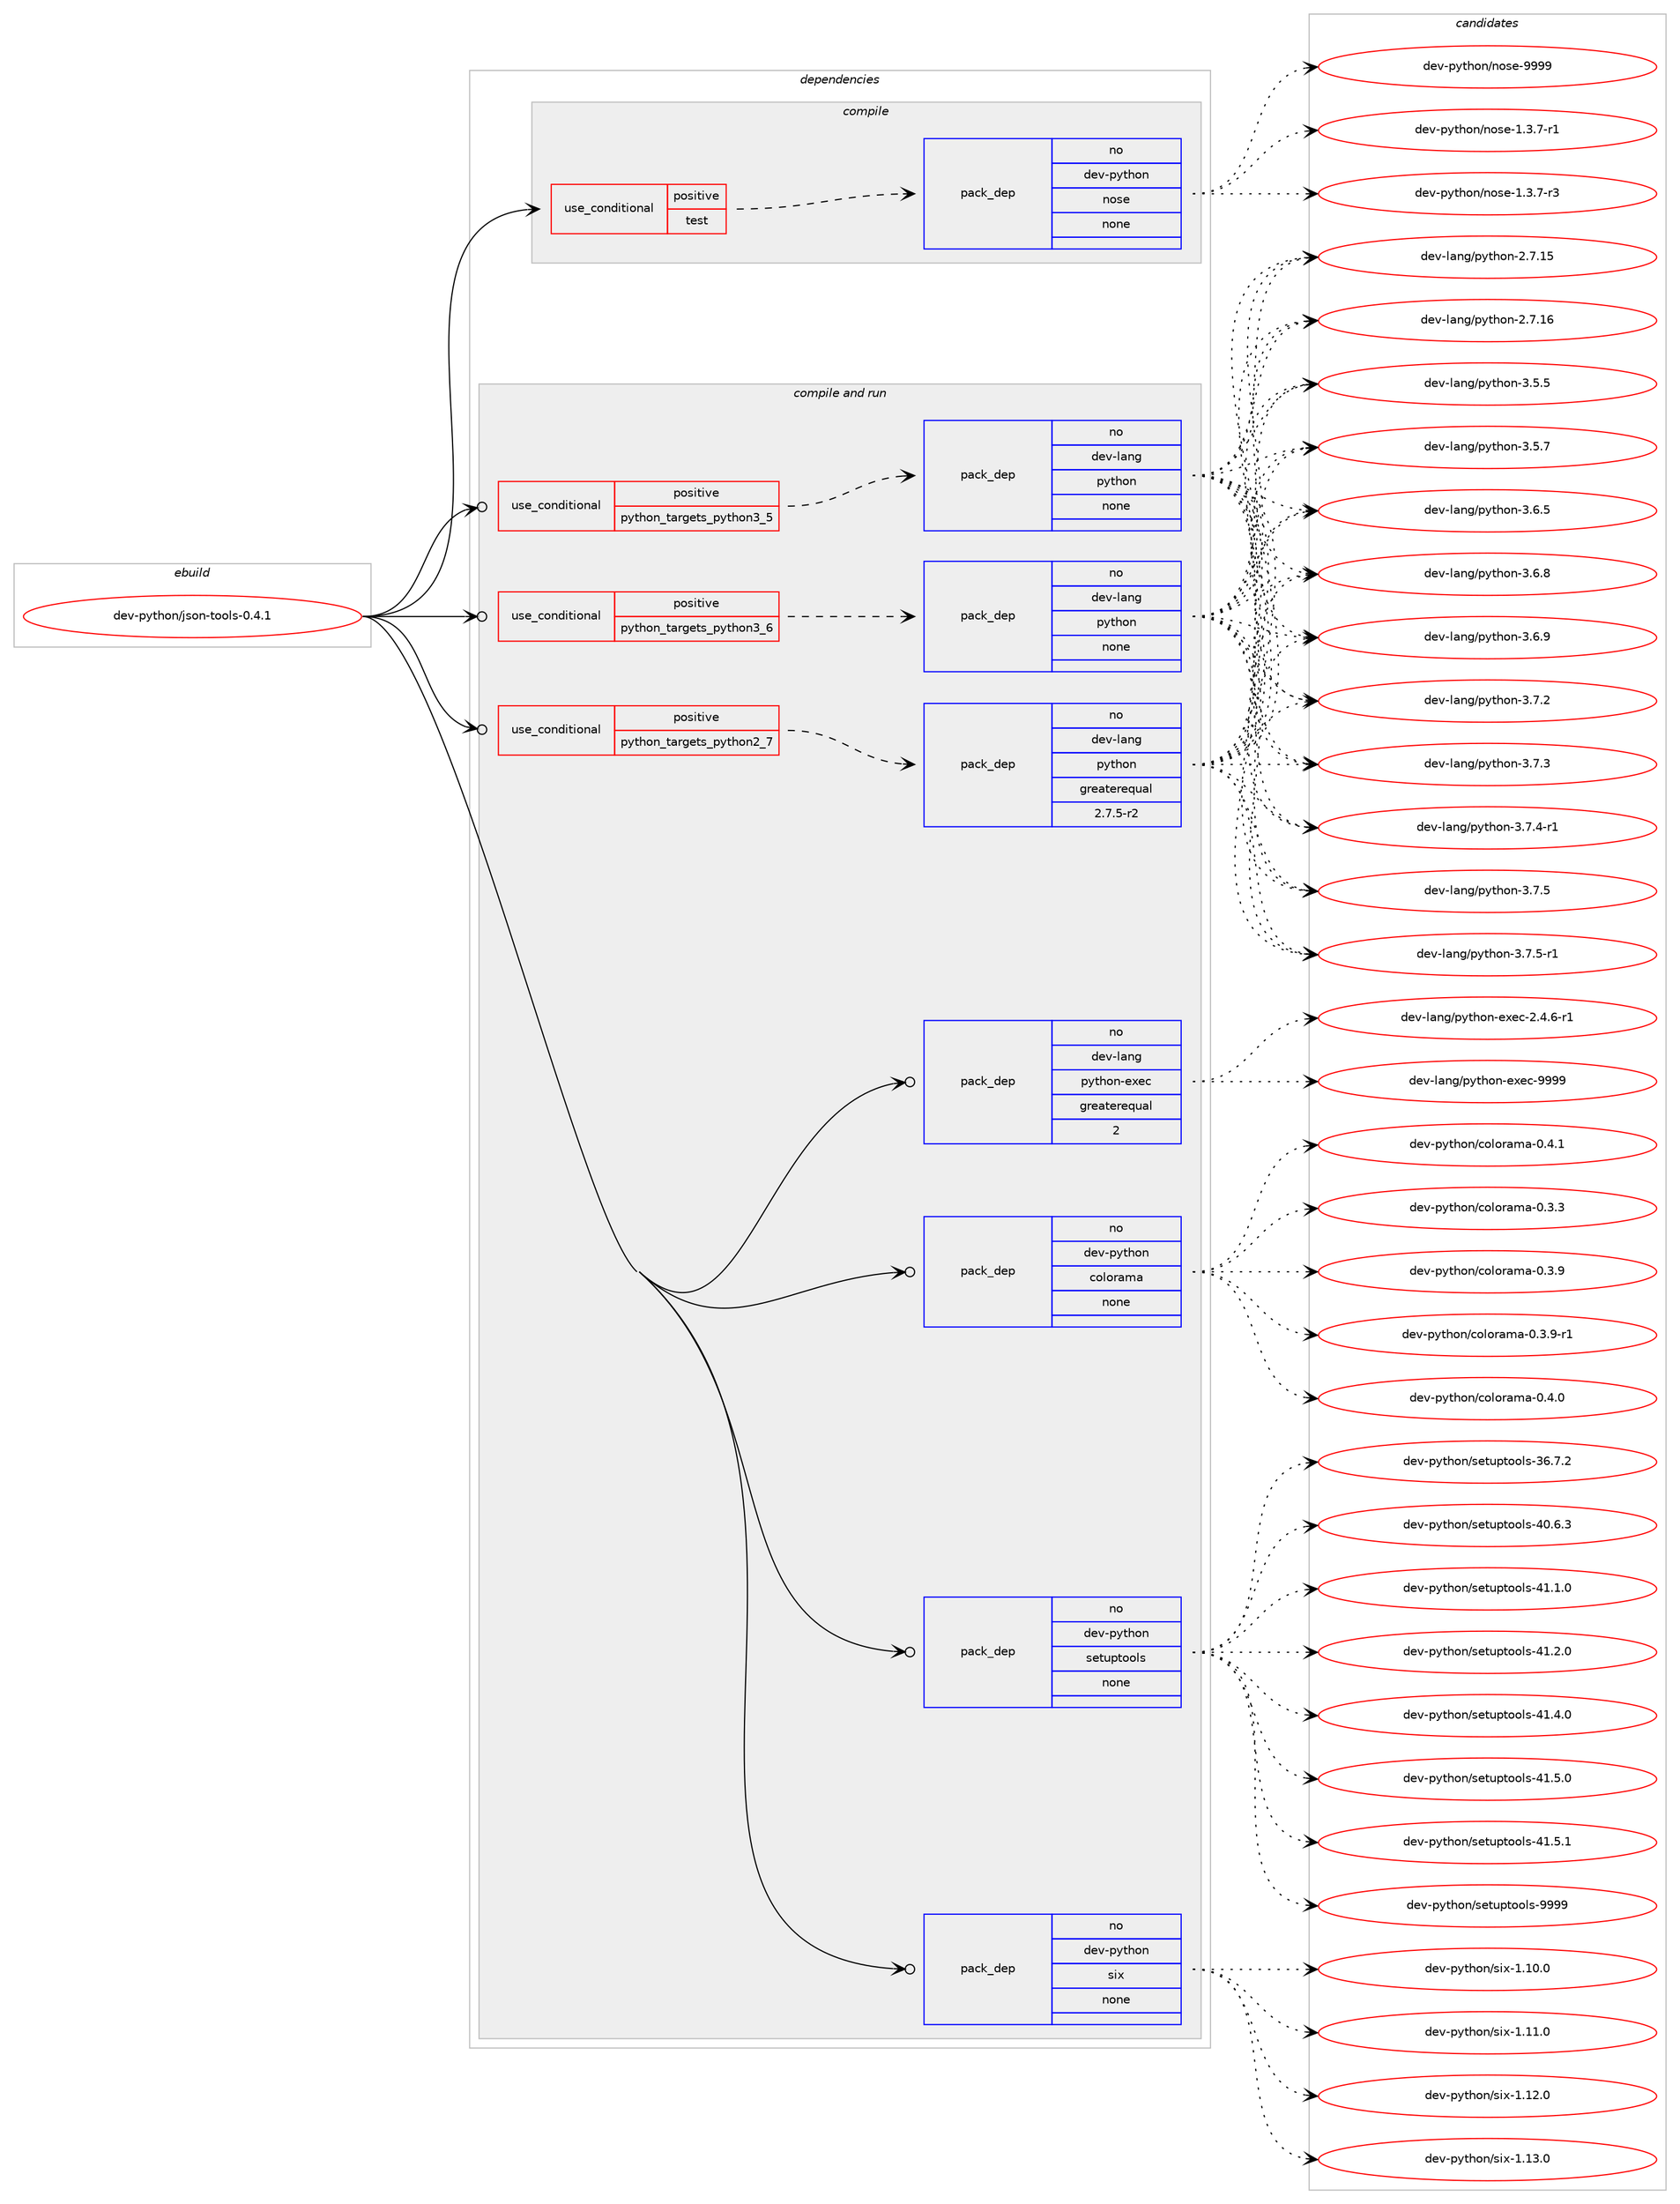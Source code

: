 digraph prolog {

# *************
# Graph options
# *************

newrank=true;
concentrate=true;
compound=true;
graph [rankdir=LR,fontname=Helvetica,fontsize=10,ranksep=1.5];#, ranksep=2.5, nodesep=0.2];
edge  [arrowhead=vee];
node  [fontname=Helvetica,fontsize=10];

# **********
# The ebuild
# **********

subgraph cluster_leftcol {
color=gray;
rank=same;
label=<<i>ebuild</i>>;
id [label="dev-python/json-tools-0.4.1", color=red, width=4, href="../dev-python/json-tools-0.4.1.svg"];
}

# ****************
# The dependencies
# ****************

subgraph cluster_midcol {
color=gray;
label=<<i>dependencies</i>>;
subgraph cluster_compile {
fillcolor="#eeeeee";
style=filled;
label=<<i>compile</i>>;
subgraph cond141504 {
dependency611450 [label=<<TABLE BORDER="0" CELLBORDER="1" CELLSPACING="0" CELLPADDING="4"><TR><TD ROWSPAN="3" CELLPADDING="10">use_conditional</TD></TR><TR><TD>positive</TD></TR><TR><TD>test</TD></TR></TABLE>>, shape=none, color=red];
subgraph pack458143 {
dependency611451 [label=<<TABLE BORDER="0" CELLBORDER="1" CELLSPACING="0" CELLPADDING="4" WIDTH="220"><TR><TD ROWSPAN="6" CELLPADDING="30">pack_dep</TD></TR><TR><TD WIDTH="110">no</TD></TR><TR><TD>dev-python</TD></TR><TR><TD>nose</TD></TR><TR><TD>none</TD></TR><TR><TD></TD></TR></TABLE>>, shape=none, color=blue];
}
dependency611450:e -> dependency611451:w [weight=20,style="dashed",arrowhead="vee"];
}
id:e -> dependency611450:w [weight=20,style="solid",arrowhead="vee"];
}
subgraph cluster_compileandrun {
fillcolor="#eeeeee";
style=filled;
label=<<i>compile and run</i>>;
subgraph cond141505 {
dependency611452 [label=<<TABLE BORDER="0" CELLBORDER="1" CELLSPACING="0" CELLPADDING="4"><TR><TD ROWSPAN="3" CELLPADDING="10">use_conditional</TD></TR><TR><TD>positive</TD></TR><TR><TD>python_targets_python2_7</TD></TR></TABLE>>, shape=none, color=red];
subgraph pack458144 {
dependency611453 [label=<<TABLE BORDER="0" CELLBORDER="1" CELLSPACING="0" CELLPADDING="4" WIDTH="220"><TR><TD ROWSPAN="6" CELLPADDING="30">pack_dep</TD></TR><TR><TD WIDTH="110">no</TD></TR><TR><TD>dev-lang</TD></TR><TR><TD>python</TD></TR><TR><TD>greaterequal</TD></TR><TR><TD>2.7.5-r2</TD></TR></TABLE>>, shape=none, color=blue];
}
dependency611452:e -> dependency611453:w [weight=20,style="dashed",arrowhead="vee"];
}
id:e -> dependency611452:w [weight=20,style="solid",arrowhead="odotvee"];
subgraph cond141506 {
dependency611454 [label=<<TABLE BORDER="0" CELLBORDER="1" CELLSPACING="0" CELLPADDING="4"><TR><TD ROWSPAN="3" CELLPADDING="10">use_conditional</TD></TR><TR><TD>positive</TD></TR><TR><TD>python_targets_python3_5</TD></TR></TABLE>>, shape=none, color=red];
subgraph pack458145 {
dependency611455 [label=<<TABLE BORDER="0" CELLBORDER="1" CELLSPACING="0" CELLPADDING="4" WIDTH="220"><TR><TD ROWSPAN="6" CELLPADDING="30">pack_dep</TD></TR><TR><TD WIDTH="110">no</TD></TR><TR><TD>dev-lang</TD></TR><TR><TD>python</TD></TR><TR><TD>none</TD></TR><TR><TD></TD></TR></TABLE>>, shape=none, color=blue];
}
dependency611454:e -> dependency611455:w [weight=20,style="dashed",arrowhead="vee"];
}
id:e -> dependency611454:w [weight=20,style="solid",arrowhead="odotvee"];
subgraph cond141507 {
dependency611456 [label=<<TABLE BORDER="0" CELLBORDER="1" CELLSPACING="0" CELLPADDING="4"><TR><TD ROWSPAN="3" CELLPADDING="10">use_conditional</TD></TR><TR><TD>positive</TD></TR><TR><TD>python_targets_python3_6</TD></TR></TABLE>>, shape=none, color=red];
subgraph pack458146 {
dependency611457 [label=<<TABLE BORDER="0" CELLBORDER="1" CELLSPACING="0" CELLPADDING="4" WIDTH="220"><TR><TD ROWSPAN="6" CELLPADDING="30">pack_dep</TD></TR><TR><TD WIDTH="110">no</TD></TR><TR><TD>dev-lang</TD></TR><TR><TD>python</TD></TR><TR><TD>none</TD></TR><TR><TD></TD></TR></TABLE>>, shape=none, color=blue];
}
dependency611456:e -> dependency611457:w [weight=20,style="dashed",arrowhead="vee"];
}
id:e -> dependency611456:w [weight=20,style="solid",arrowhead="odotvee"];
subgraph pack458147 {
dependency611458 [label=<<TABLE BORDER="0" CELLBORDER="1" CELLSPACING="0" CELLPADDING="4" WIDTH="220"><TR><TD ROWSPAN="6" CELLPADDING="30">pack_dep</TD></TR><TR><TD WIDTH="110">no</TD></TR><TR><TD>dev-lang</TD></TR><TR><TD>python-exec</TD></TR><TR><TD>greaterequal</TD></TR><TR><TD>2</TD></TR></TABLE>>, shape=none, color=blue];
}
id:e -> dependency611458:w [weight=20,style="solid",arrowhead="odotvee"];
subgraph pack458148 {
dependency611459 [label=<<TABLE BORDER="0" CELLBORDER="1" CELLSPACING="0" CELLPADDING="4" WIDTH="220"><TR><TD ROWSPAN="6" CELLPADDING="30">pack_dep</TD></TR><TR><TD WIDTH="110">no</TD></TR><TR><TD>dev-python</TD></TR><TR><TD>colorama</TD></TR><TR><TD>none</TD></TR><TR><TD></TD></TR></TABLE>>, shape=none, color=blue];
}
id:e -> dependency611459:w [weight=20,style="solid",arrowhead="odotvee"];
subgraph pack458149 {
dependency611460 [label=<<TABLE BORDER="0" CELLBORDER="1" CELLSPACING="0" CELLPADDING="4" WIDTH="220"><TR><TD ROWSPAN="6" CELLPADDING="30">pack_dep</TD></TR><TR><TD WIDTH="110">no</TD></TR><TR><TD>dev-python</TD></TR><TR><TD>setuptools</TD></TR><TR><TD>none</TD></TR><TR><TD></TD></TR></TABLE>>, shape=none, color=blue];
}
id:e -> dependency611460:w [weight=20,style="solid",arrowhead="odotvee"];
subgraph pack458150 {
dependency611461 [label=<<TABLE BORDER="0" CELLBORDER="1" CELLSPACING="0" CELLPADDING="4" WIDTH="220"><TR><TD ROWSPAN="6" CELLPADDING="30">pack_dep</TD></TR><TR><TD WIDTH="110">no</TD></TR><TR><TD>dev-python</TD></TR><TR><TD>six</TD></TR><TR><TD>none</TD></TR><TR><TD></TD></TR></TABLE>>, shape=none, color=blue];
}
id:e -> dependency611461:w [weight=20,style="solid",arrowhead="odotvee"];
}
subgraph cluster_run {
fillcolor="#eeeeee";
style=filled;
label=<<i>run</i>>;
}
}

# **************
# The candidates
# **************

subgraph cluster_choices {
rank=same;
color=gray;
label=<<i>candidates</i>>;

subgraph choice458143 {
color=black;
nodesep=1;
choice10010111845112121116104111110471101111151014549465146554511449 [label="dev-python/nose-1.3.7-r1", color=red, width=4,href="../dev-python/nose-1.3.7-r1.svg"];
choice10010111845112121116104111110471101111151014549465146554511451 [label="dev-python/nose-1.3.7-r3", color=red, width=4,href="../dev-python/nose-1.3.7-r3.svg"];
choice10010111845112121116104111110471101111151014557575757 [label="dev-python/nose-9999", color=red, width=4,href="../dev-python/nose-9999.svg"];
dependency611451:e -> choice10010111845112121116104111110471101111151014549465146554511449:w [style=dotted,weight="100"];
dependency611451:e -> choice10010111845112121116104111110471101111151014549465146554511451:w [style=dotted,weight="100"];
dependency611451:e -> choice10010111845112121116104111110471101111151014557575757:w [style=dotted,weight="100"];
}
subgraph choice458144 {
color=black;
nodesep=1;
choice10010111845108971101034711212111610411111045504655464953 [label="dev-lang/python-2.7.15", color=red, width=4,href="../dev-lang/python-2.7.15.svg"];
choice10010111845108971101034711212111610411111045504655464954 [label="dev-lang/python-2.7.16", color=red, width=4,href="../dev-lang/python-2.7.16.svg"];
choice100101118451089711010347112121116104111110455146534653 [label="dev-lang/python-3.5.5", color=red, width=4,href="../dev-lang/python-3.5.5.svg"];
choice100101118451089711010347112121116104111110455146534655 [label="dev-lang/python-3.5.7", color=red, width=4,href="../dev-lang/python-3.5.7.svg"];
choice100101118451089711010347112121116104111110455146544653 [label="dev-lang/python-3.6.5", color=red, width=4,href="../dev-lang/python-3.6.5.svg"];
choice100101118451089711010347112121116104111110455146544656 [label="dev-lang/python-3.6.8", color=red, width=4,href="../dev-lang/python-3.6.8.svg"];
choice100101118451089711010347112121116104111110455146544657 [label="dev-lang/python-3.6.9", color=red, width=4,href="../dev-lang/python-3.6.9.svg"];
choice100101118451089711010347112121116104111110455146554650 [label="dev-lang/python-3.7.2", color=red, width=4,href="../dev-lang/python-3.7.2.svg"];
choice100101118451089711010347112121116104111110455146554651 [label="dev-lang/python-3.7.3", color=red, width=4,href="../dev-lang/python-3.7.3.svg"];
choice1001011184510897110103471121211161041111104551465546524511449 [label="dev-lang/python-3.7.4-r1", color=red, width=4,href="../dev-lang/python-3.7.4-r1.svg"];
choice100101118451089711010347112121116104111110455146554653 [label="dev-lang/python-3.7.5", color=red, width=4,href="../dev-lang/python-3.7.5.svg"];
choice1001011184510897110103471121211161041111104551465546534511449 [label="dev-lang/python-3.7.5-r1", color=red, width=4,href="../dev-lang/python-3.7.5-r1.svg"];
dependency611453:e -> choice10010111845108971101034711212111610411111045504655464953:w [style=dotted,weight="100"];
dependency611453:e -> choice10010111845108971101034711212111610411111045504655464954:w [style=dotted,weight="100"];
dependency611453:e -> choice100101118451089711010347112121116104111110455146534653:w [style=dotted,weight="100"];
dependency611453:e -> choice100101118451089711010347112121116104111110455146534655:w [style=dotted,weight="100"];
dependency611453:e -> choice100101118451089711010347112121116104111110455146544653:w [style=dotted,weight="100"];
dependency611453:e -> choice100101118451089711010347112121116104111110455146544656:w [style=dotted,weight="100"];
dependency611453:e -> choice100101118451089711010347112121116104111110455146544657:w [style=dotted,weight="100"];
dependency611453:e -> choice100101118451089711010347112121116104111110455146554650:w [style=dotted,weight="100"];
dependency611453:e -> choice100101118451089711010347112121116104111110455146554651:w [style=dotted,weight="100"];
dependency611453:e -> choice1001011184510897110103471121211161041111104551465546524511449:w [style=dotted,weight="100"];
dependency611453:e -> choice100101118451089711010347112121116104111110455146554653:w [style=dotted,weight="100"];
dependency611453:e -> choice1001011184510897110103471121211161041111104551465546534511449:w [style=dotted,weight="100"];
}
subgraph choice458145 {
color=black;
nodesep=1;
choice10010111845108971101034711212111610411111045504655464953 [label="dev-lang/python-2.7.15", color=red, width=4,href="../dev-lang/python-2.7.15.svg"];
choice10010111845108971101034711212111610411111045504655464954 [label="dev-lang/python-2.7.16", color=red, width=4,href="../dev-lang/python-2.7.16.svg"];
choice100101118451089711010347112121116104111110455146534653 [label="dev-lang/python-3.5.5", color=red, width=4,href="../dev-lang/python-3.5.5.svg"];
choice100101118451089711010347112121116104111110455146534655 [label="dev-lang/python-3.5.7", color=red, width=4,href="../dev-lang/python-3.5.7.svg"];
choice100101118451089711010347112121116104111110455146544653 [label="dev-lang/python-3.6.5", color=red, width=4,href="../dev-lang/python-3.6.5.svg"];
choice100101118451089711010347112121116104111110455146544656 [label="dev-lang/python-3.6.8", color=red, width=4,href="../dev-lang/python-3.6.8.svg"];
choice100101118451089711010347112121116104111110455146544657 [label="dev-lang/python-3.6.9", color=red, width=4,href="../dev-lang/python-3.6.9.svg"];
choice100101118451089711010347112121116104111110455146554650 [label="dev-lang/python-3.7.2", color=red, width=4,href="../dev-lang/python-3.7.2.svg"];
choice100101118451089711010347112121116104111110455146554651 [label="dev-lang/python-3.7.3", color=red, width=4,href="../dev-lang/python-3.7.3.svg"];
choice1001011184510897110103471121211161041111104551465546524511449 [label="dev-lang/python-3.7.4-r1", color=red, width=4,href="../dev-lang/python-3.7.4-r1.svg"];
choice100101118451089711010347112121116104111110455146554653 [label="dev-lang/python-3.7.5", color=red, width=4,href="../dev-lang/python-3.7.5.svg"];
choice1001011184510897110103471121211161041111104551465546534511449 [label="dev-lang/python-3.7.5-r1", color=red, width=4,href="../dev-lang/python-3.7.5-r1.svg"];
dependency611455:e -> choice10010111845108971101034711212111610411111045504655464953:w [style=dotted,weight="100"];
dependency611455:e -> choice10010111845108971101034711212111610411111045504655464954:w [style=dotted,weight="100"];
dependency611455:e -> choice100101118451089711010347112121116104111110455146534653:w [style=dotted,weight="100"];
dependency611455:e -> choice100101118451089711010347112121116104111110455146534655:w [style=dotted,weight="100"];
dependency611455:e -> choice100101118451089711010347112121116104111110455146544653:w [style=dotted,weight="100"];
dependency611455:e -> choice100101118451089711010347112121116104111110455146544656:w [style=dotted,weight="100"];
dependency611455:e -> choice100101118451089711010347112121116104111110455146544657:w [style=dotted,weight="100"];
dependency611455:e -> choice100101118451089711010347112121116104111110455146554650:w [style=dotted,weight="100"];
dependency611455:e -> choice100101118451089711010347112121116104111110455146554651:w [style=dotted,weight="100"];
dependency611455:e -> choice1001011184510897110103471121211161041111104551465546524511449:w [style=dotted,weight="100"];
dependency611455:e -> choice100101118451089711010347112121116104111110455146554653:w [style=dotted,weight="100"];
dependency611455:e -> choice1001011184510897110103471121211161041111104551465546534511449:w [style=dotted,weight="100"];
}
subgraph choice458146 {
color=black;
nodesep=1;
choice10010111845108971101034711212111610411111045504655464953 [label="dev-lang/python-2.7.15", color=red, width=4,href="../dev-lang/python-2.7.15.svg"];
choice10010111845108971101034711212111610411111045504655464954 [label="dev-lang/python-2.7.16", color=red, width=4,href="../dev-lang/python-2.7.16.svg"];
choice100101118451089711010347112121116104111110455146534653 [label="dev-lang/python-3.5.5", color=red, width=4,href="../dev-lang/python-3.5.5.svg"];
choice100101118451089711010347112121116104111110455146534655 [label="dev-lang/python-3.5.7", color=red, width=4,href="../dev-lang/python-3.5.7.svg"];
choice100101118451089711010347112121116104111110455146544653 [label="dev-lang/python-3.6.5", color=red, width=4,href="../dev-lang/python-3.6.5.svg"];
choice100101118451089711010347112121116104111110455146544656 [label="dev-lang/python-3.6.8", color=red, width=4,href="../dev-lang/python-3.6.8.svg"];
choice100101118451089711010347112121116104111110455146544657 [label="dev-lang/python-3.6.9", color=red, width=4,href="../dev-lang/python-3.6.9.svg"];
choice100101118451089711010347112121116104111110455146554650 [label="dev-lang/python-3.7.2", color=red, width=4,href="../dev-lang/python-3.7.2.svg"];
choice100101118451089711010347112121116104111110455146554651 [label="dev-lang/python-3.7.3", color=red, width=4,href="../dev-lang/python-3.7.3.svg"];
choice1001011184510897110103471121211161041111104551465546524511449 [label="dev-lang/python-3.7.4-r1", color=red, width=4,href="../dev-lang/python-3.7.4-r1.svg"];
choice100101118451089711010347112121116104111110455146554653 [label="dev-lang/python-3.7.5", color=red, width=4,href="../dev-lang/python-3.7.5.svg"];
choice1001011184510897110103471121211161041111104551465546534511449 [label="dev-lang/python-3.7.5-r1", color=red, width=4,href="../dev-lang/python-3.7.5-r1.svg"];
dependency611457:e -> choice10010111845108971101034711212111610411111045504655464953:w [style=dotted,weight="100"];
dependency611457:e -> choice10010111845108971101034711212111610411111045504655464954:w [style=dotted,weight="100"];
dependency611457:e -> choice100101118451089711010347112121116104111110455146534653:w [style=dotted,weight="100"];
dependency611457:e -> choice100101118451089711010347112121116104111110455146534655:w [style=dotted,weight="100"];
dependency611457:e -> choice100101118451089711010347112121116104111110455146544653:w [style=dotted,weight="100"];
dependency611457:e -> choice100101118451089711010347112121116104111110455146544656:w [style=dotted,weight="100"];
dependency611457:e -> choice100101118451089711010347112121116104111110455146544657:w [style=dotted,weight="100"];
dependency611457:e -> choice100101118451089711010347112121116104111110455146554650:w [style=dotted,weight="100"];
dependency611457:e -> choice100101118451089711010347112121116104111110455146554651:w [style=dotted,weight="100"];
dependency611457:e -> choice1001011184510897110103471121211161041111104551465546524511449:w [style=dotted,weight="100"];
dependency611457:e -> choice100101118451089711010347112121116104111110455146554653:w [style=dotted,weight="100"];
dependency611457:e -> choice1001011184510897110103471121211161041111104551465546534511449:w [style=dotted,weight="100"];
}
subgraph choice458147 {
color=black;
nodesep=1;
choice10010111845108971101034711212111610411111045101120101994550465246544511449 [label="dev-lang/python-exec-2.4.6-r1", color=red, width=4,href="../dev-lang/python-exec-2.4.6-r1.svg"];
choice10010111845108971101034711212111610411111045101120101994557575757 [label="dev-lang/python-exec-9999", color=red, width=4,href="../dev-lang/python-exec-9999.svg"];
dependency611458:e -> choice10010111845108971101034711212111610411111045101120101994550465246544511449:w [style=dotted,weight="100"];
dependency611458:e -> choice10010111845108971101034711212111610411111045101120101994557575757:w [style=dotted,weight="100"];
}
subgraph choice458148 {
color=black;
nodesep=1;
choice1001011184511212111610411111047991111081111149710997454846514651 [label="dev-python/colorama-0.3.3", color=red, width=4,href="../dev-python/colorama-0.3.3.svg"];
choice1001011184511212111610411111047991111081111149710997454846514657 [label="dev-python/colorama-0.3.9", color=red, width=4,href="../dev-python/colorama-0.3.9.svg"];
choice10010111845112121116104111110479911110811111497109974548465146574511449 [label="dev-python/colorama-0.3.9-r1", color=red, width=4,href="../dev-python/colorama-0.3.9-r1.svg"];
choice1001011184511212111610411111047991111081111149710997454846524648 [label="dev-python/colorama-0.4.0", color=red, width=4,href="../dev-python/colorama-0.4.0.svg"];
choice1001011184511212111610411111047991111081111149710997454846524649 [label="dev-python/colorama-0.4.1", color=red, width=4,href="../dev-python/colorama-0.4.1.svg"];
dependency611459:e -> choice1001011184511212111610411111047991111081111149710997454846514651:w [style=dotted,weight="100"];
dependency611459:e -> choice1001011184511212111610411111047991111081111149710997454846514657:w [style=dotted,weight="100"];
dependency611459:e -> choice10010111845112121116104111110479911110811111497109974548465146574511449:w [style=dotted,weight="100"];
dependency611459:e -> choice1001011184511212111610411111047991111081111149710997454846524648:w [style=dotted,weight="100"];
dependency611459:e -> choice1001011184511212111610411111047991111081111149710997454846524649:w [style=dotted,weight="100"];
}
subgraph choice458149 {
color=black;
nodesep=1;
choice100101118451121211161041111104711510111611711211611111110811545515446554650 [label="dev-python/setuptools-36.7.2", color=red, width=4,href="../dev-python/setuptools-36.7.2.svg"];
choice100101118451121211161041111104711510111611711211611111110811545524846544651 [label="dev-python/setuptools-40.6.3", color=red, width=4,href="../dev-python/setuptools-40.6.3.svg"];
choice100101118451121211161041111104711510111611711211611111110811545524946494648 [label="dev-python/setuptools-41.1.0", color=red, width=4,href="../dev-python/setuptools-41.1.0.svg"];
choice100101118451121211161041111104711510111611711211611111110811545524946504648 [label="dev-python/setuptools-41.2.0", color=red, width=4,href="../dev-python/setuptools-41.2.0.svg"];
choice100101118451121211161041111104711510111611711211611111110811545524946524648 [label="dev-python/setuptools-41.4.0", color=red, width=4,href="../dev-python/setuptools-41.4.0.svg"];
choice100101118451121211161041111104711510111611711211611111110811545524946534648 [label="dev-python/setuptools-41.5.0", color=red, width=4,href="../dev-python/setuptools-41.5.0.svg"];
choice100101118451121211161041111104711510111611711211611111110811545524946534649 [label="dev-python/setuptools-41.5.1", color=red, width=4,href="../dev-python/setuptools-41.5.1.svg"];
choice10010111845112121116104111110471151011161171121161111111081154557575757 [label="dev-python/setuptools-9999", color=red, width=4,href="../dev-python/setuptools-9999.svg"];
dependency611460:e -> choice100101118451121211161041111104711510111611711211611111110811545515446554650:w [style=dotted,weight="100"];
dependency611460:e -> choice100101118451121211161041111104711510111611711211611111110811545524846544651:w [style=dotted,weight="100"];
dependency611460:e -> choice100101118451121211161041111104711510111611711211611111110811545524946494648:w [style=dotted,weight="100"];
dependency611460:e -> choice100101118451121211161041111104711510111611711211611111110811545524946504648:w [style=dotted,weight="100"];
dependency611460:e -> choice100101118451121211161041111104711510111611711211611111110811545524946524648:w [style=dotted,weight="100"];
dependency611460:e -> choice100101118451121211161041111104711510111611711211611111110811545524946534648:w [style=dotted,weight="100"];
dependency611460:e -> choice100101118451121211161041111104711510111611711211611111110811545524946534649:w [style=dotted,weight="100"];
dependency611460:e -> choice10010111845112121116104111110471151011161171121161111111081154557575757:w [style=dotted,weight="100"];
}
subgraph choice458150 {
color=black;
nodesep=1;
choice100101118451121211161041111104711510512045494649484648 [label="dev-python/six-1.10.0", color=red, width=4,href="../dev-python/six-1.10.0.svg"];
choice100101118451121211161041111104711510512045494649494648 [label="dev-python/six-1.11.0", color=red, width=4,href="../dev-python/six-1.11.0.svg"];
choice100101118451121211161041111104711510512045494649504648 [label="dev-python/six-1.12.0", color=red, width=4,href="../dev-python/six-1.12.0.svg"];
choice100101118451121211161041111104711510512045494649514648 [label="dev-python/six-1.13.0", color=red, width=4,href="../dev-python/six-1.13.0.svg"];
dependency611461:e -> choice100101118451121211161041111104711510512045494649484648:w [style=dotted,weight="100"];
dependency611461:e -> choice100101118451121211161041111104711510512045494649494648:w [style=dotted,weight="100"];
dependency611461:e -> choice100101118451121211161041111104711510512045494649504648:w [style=dotted,weight="100"];
dependency611461:e -> choice100101118451121211161041111104711510512045494649514648:w [style=dotted,weight="100"];
}
}

}
